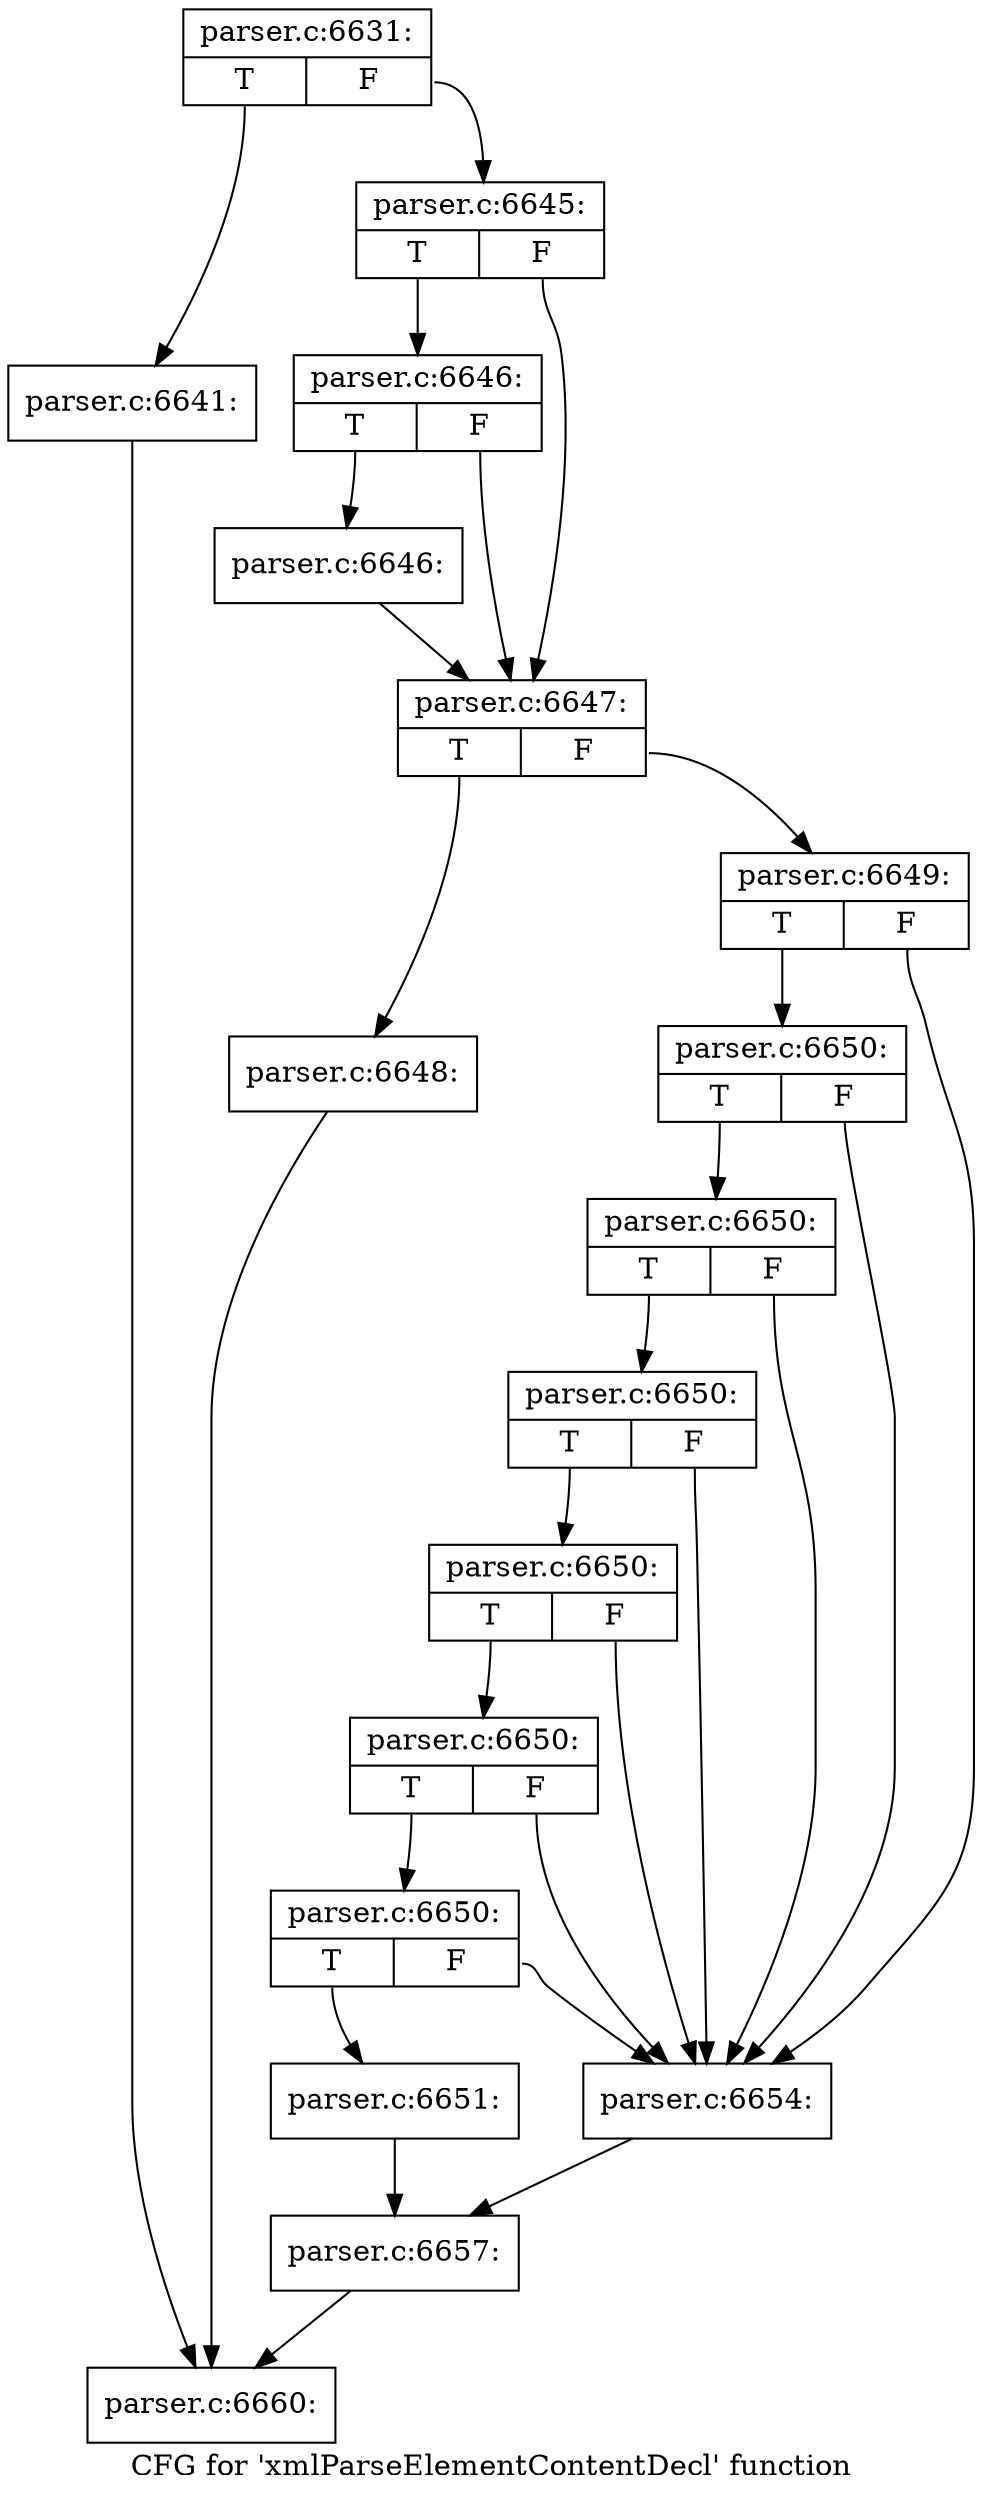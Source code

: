 digraph "CFG for 'xmlParseElementContentDecl' function" {
	label="CFG for 'xmlParseElementContentDecl' function";

	Node0x5b34c00 [shape=record,label="{parser.c:6631:|{<s0>T|<s1>F}}"];
	Node0x5b34c00:s0 -> Node0x5b3a5f0;
	Node0x5b34c00:s1 -> Node0x5b3a640;
	Node0x5b3a5f0 [shape=record,label="{parser.c:6641:}"];
	Node0x5b3a5f0 -> Node0x5b1ee80;
	Node0x5b3a640 [shape=record,label="{parser.c:6645:|{<s0>T|<s1>F}}"];
	Node0x5b3a640:s0 -> Node0x5b3b470;
	Node0x5b3a640:s1 -> Node0x5b3b420;
	Node0x5b3b470 [shape=record,label="{parser.c:6646:|{<s0>T|<s1>F}}"];
	Node0x5b3b470:s0 -> Node0x5b3b3d0;
	Node0x5b3b470:s1 -> Node0x5b3b420;
	Node0x5b3b3d0 [shape=record,label="{parser.c:6646:}"];
	Node0x5b3b3d0 -> Node0x5b3b420;
	Node0x5b3b420 [shape=record,label="{parser.c:6647:|{<s0>T|<s1>F}}"];
	Node0x5b3b420:s0 -> Node0x5b3c060;
	Node0x5b3b420:s1 -> Node0x5b3c0b0;
	Node0x5b3c060 [shape=record,label="{parser.c:6648:}"];
	Node0x5b3c060 -> Node0x5b1ee80;
	Node0x5b3c0b0 [shape=record,label="{parser.c:6649:|{<s0>T|<s1>F}}"];
	Node0x5b3c0b0:s0 -> Node0x5b3ca70;
	Node0x5b3c0b0:s1 -> Node0x5b3c860;
	Node0x5b3ca70 [shape=record,label="{parser.c:6650:|{<s0>T|<s1>F}}"];
	Node0x5b3ca70:s0 -> Node0x5b3ca20;
	Node0x5b3ca70:s1 -> Node0x5b3c860;
	Node0x5b3ca20 [shape=record,label="{parser.c:6650:|{<s0>T|<s1>F}}"];
	Node0x5b3ca20:s0 -> Node0x5b3c9d0;
	Node0x5b3ca20:s1 -> Node0x5b3c860;
	Node0x5b3c9d0 [shape=record,label="{parser.c:6650:|{<s0>T|<s1>F}}"];
	Node0x5b3c9d0:s0 -> Node0x5b3c980;
	Node0x5b3c9d0:s1 -> Node0x5b3c860;
	Node0x5b3c980 [shape=record,label="{parser.c:6650:|{<s0>T|<s1>F}}"];
	Node0x5b3c980:s0 -> Node0x5b3c930;
	Node0x5b3c980:s1 -> Node0x5b3c860;
	Node0x5b3c930 [shape=record,label="{parser.c:6650:|{<s0>T|<s1>F}}"];
	Node0x5b3c930:s0 -> Node0x5b3c8b0;
	Node0x5b3c930:s1 -> Node0x5b3c860;
	Node0x5b3c8b0 [shape=record,label="{parser.c:6650:|{<s0>T|<s1>F}}"];
	Node0x5b3c8b0:s0 -> Node0x5b3c7c0;
	Node0x5b3c8b0:s1 -> Node0x5b3c860;
	Node0x5b3c7c0 [shape=record,label="{parser.c:6651:}"];
	Node0x5b3c7c0 -> Node0x5b3c810;
	Node0x5b3c860 [shape=record,label="{parser.c:6654:}"];
	Node0x5b3c860 -> Node0x5b3c810;
	Node0x5b3c810 [shape=record,label="{parser.c:6657:}"];
	Node0x5b3c810 -> Node0x5b1ee80;
	Node0x5b1ee80 [shape=record,label="{parser.c:6660:}"];
}
